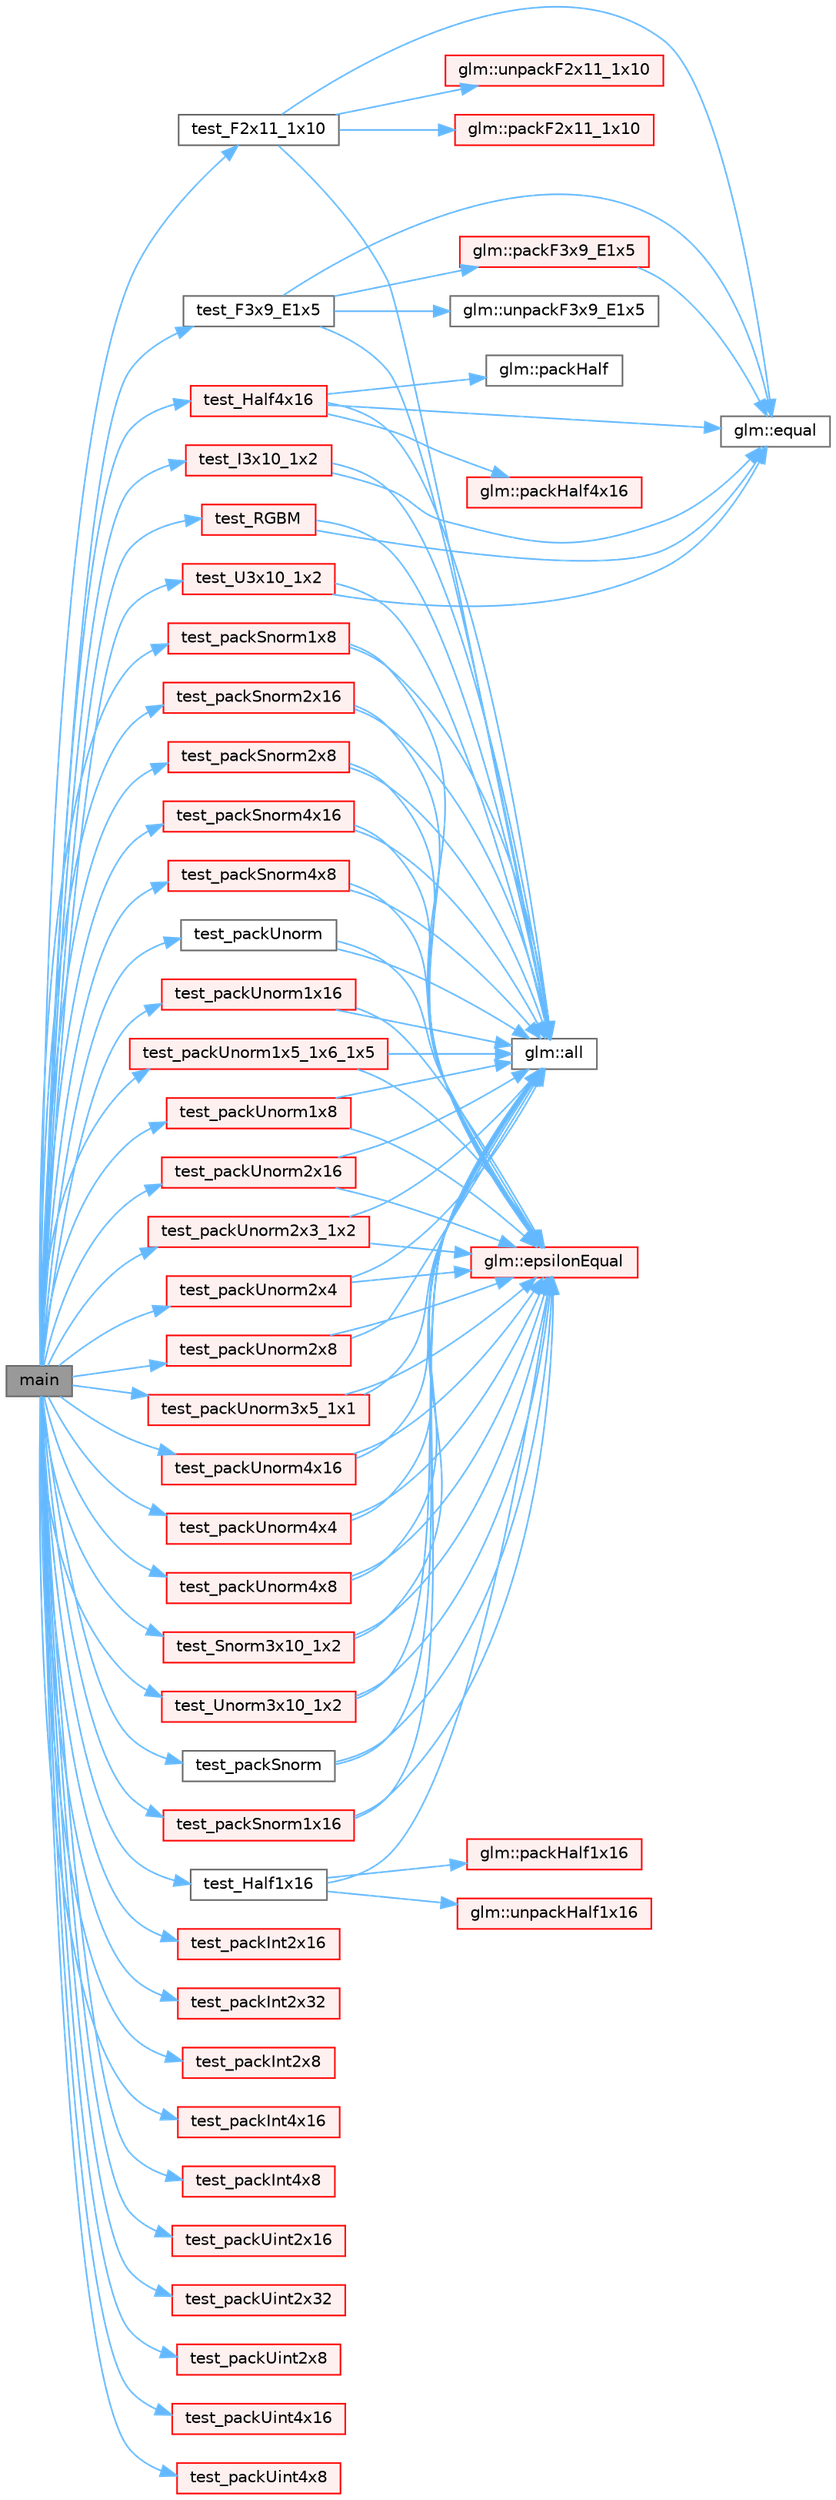 digraph "main"
{
 // LATEX_PDF_SIZE
  bgcolor="transparent";
  edge [fontname=Helvetica,fontsize=10,labelfontname=Helvetica,labelfontsize=10];
  node [fontname=Helvetica,fontsize=10,shape=box,height=0.2,width=0.4];
  rankdir="LR";
  Node1 [id="Node000001",label="main",height=0.2,width=0.4,color="gray40", fillcolor="grey60", style="filled", fontcolor="black",tooltip=" "];
  Node1 -> Node2 [id="edge205_Node000001_Node000002",color="steelblue1",style="solid",tooltip=" "];
  Node2 [id="Node000002",label="test_F2x11_1x10",height=0.2,width=0.4,color="grey40", fillcolor="white", style="filled",URL="$_classes_2lib_2glm_2test_2gtc_2gtc__packing_8cpp.html#a5deba3b2a73e59b96d0f5ebac8e37f96",tooltip=" "];
  Node2 -> Node3 [id="edge206_Node000002_Node000003",color="steelblue1",style="solid",tooltip=" "];
  Node3 [id="Node000003",label="glm::all",height=0.2,width=0.4,color="grey40", fillcolor="white", style="filled",URL="$group__core__func__vector__relational.html#ga87e53f50b679f5f95c5cb4780311b3dd",tooltip=" "];
  Node2 -> Node4 [id="edge207_Node000002_Node000004",color="steelblue1",style="solid",tooltip=" "];
  Node4 [id="Node000004",label="glm::equal",height=0.2,width=0.4,color="grey40", fillcolor="white", style="filled",URL="$group__core__func__vector__relational.html#gaf539cf490630ba648dfd6e36aef910a1",tooltip=" "];
  Node2 -> Node5 [id="edge208_Node000002_Node000005",color="steelblue1",style="solid",tooltip=" "];
  Node5 [id="Node000005",label="glm::packF2x11_1x10",height=0.2,width=0.4,color="red", fillcolor="#FFF0F0", style="filled",URL="$group__gtc__packing.html#ga8c2a0eeee677ca4dafd9e093d9e81062",tooltip=" "];
  Node2 -> Node12 [id="edge209_Node000002_Node000012",color="steelblue1",style="solid",tooltip=" "];
  Node12 [id="Node000012",label="glm::unpackF2x11_1x10",height=0.2,width=0.4,color="red", fillcolor="#FFF0F0", style="filled",URL="$group__gtc__packing.html#ga8b9c7991eb021d95c778bf5c0b2f7824",tooltip=" "];
  Node1 -> Node17 [id="edge210_Node000001_Node000017",color="steelblue1",style="solid",tooltip=" "];
  Node17 [id="Node000017",label="test_F3x9_E1x5",height=0.2,width=0.4,color="grey40", fillcolor="white", style="filled",URL="$_classes_2lib_2glm_2test_2gtc_2gtc__packing_8cpp.html#a182c28bfc11ce677df25e198ee15324c",tooltip=" "];
  Node17 -> Node3 [id="edge211_Node000017_Node000003",color="steelblue1",style="solid",tooltip=" "];
  Node17 -> Node4 [id="edge212_Node000017_Node000004",color="steelblue1",style="solid",tooltip=" "];
  Node17 -> Node18 [id="edge213_Node000017_Node000018",color="steelblue1",style="solid",tooltip=" "];
  Node18 [id="Node000018",label="glm::packF3x9_E1x5",height=0.2,width=0.4,color="red", fillcolor="#FFF0F0", style="filled",URL="$group__gtc__packing.html#ga0984f9598edc648d59a9643d9a61b121",tooltip=" "];
  Node18 -> Node4 [id="edge214_Node000018_Node000004",color="steelblue1",style="solid",tooltip=" "];
  Node17 -> Node20 [id="edge215_Node000017_Node000020",color="steelblue1",style="solid",tooltip=" "];
  Node20 [id="Node000020",label="glm::unpackF3x9_E1x5",height=0.2,width=0.4,color="grey40", fillcolor="white", style="filled",URL="$group__gtc__packing.html#ga15d8845a31e1e55d493803d0c8cb5910",tooltip=" "];
  Node1 -> Node21 [id="edge216_Node000001_Node000021",color="steelblue1",style="solid",tooltip=" "];
  Node21 [id="Node000021",label="test_Half1x16",height=0.2,width=0.4,color="grey40", fillcolor="white", style="filled",URL="$_classes_2lib_2glm_2test_2gtc_2gtc__packing_8cpp.html#af51579c8488598f8f63e78a7da290e72",tooltip=" "];
  Node21 -> Node22 [id="edge217_Node000021_Node000022",color="steelblue1",style="solid",tooltip=" "];
  Node22 [id="Node000022",label="glm::epsilonEqual",height=0.2,width=0.4,color="red", fillcolor="#FFF0F0", style="filled",URL="$group__gtc__epsilon.html#ga7f8df975688289781ee26998c73d6798",tooltip=" "];
  Node21 -> Node26 [id="edge218_Node000021_Node000026",color="steelblue1",style="solid",tooltip=" "];
  Node26 [id="Node000026",label="glm::packHalf1x16",height=0.2,width=0.4,color="red", fillcolor="#FFF0F0", style="filled",URL="$group__gtc__packing.html#gaba534b320836a35372e00af5771dd1a2",tooltip=" "];
  Node21 -> Node30 [id="edge219_Node000021_Node000030",color="steelblue1",style="solid",tooltip=" "];
  Node30 [id="Node000030",label="glm::unpackHalf1x16",height=0.2,width=0.4,color="red", fillcolor="#FFF0F0", style="filled",URL="$group__gtc__packing.html#gaa6eebcdfc746584b7d1823f1d5344fed",tooltip=" "];
  Node1 -> Node32 [id="edge220_Node000001_Node000032",color="steelblue1",style="solid",tooltip=" "];
  Node32 [id="Node000032",label="test_Half4x16",height=0.2,width=0.4,color="red", fillcolor="#FFF0F0", style="filled",URL="$_classes_2lib_2glm_2test_2gtc_2gtc__packing_8cpp.html#a5b3e35d1cf0b3b0e349ebec1bad3f9d2",tooltip=" "];
  Node32 -> Node3 [id="edge221_Node000032_Node000003",color="steelblue1",style="solid",tooltip=" "];
  Node32 -> Node4 [id="edge222_Node000032_Node000004",color="steelblue1",style="solid",tooltip=" "];
  Node32 -> Node33 [id="edge223_Node000032_Node000033",color="steelblue1",style="solid",tooltip=" "];
  Node33 [id="Node000033",label="glm::packHalf",height=0.2,width=0.4,color="grey40", fillcolor="white", style="filled",URL="$group__gtc__packing.html#ga72b41f62169feb06d2c86613b8e1e6bf",tooltip=" "];
  Node32 -> Node34 [id="edge224_Node000032_Node000034",color="steelblue1",style="solid",tooltip=" "];
  Node34 [id="Node000034",label="glm::packHalf4x16",height=0.2,width=0.4,color="red", fillcolor="#FFF0F0", style="filled",URL="$group__gtc__packing.html#ga8104f0b719b7792491f2b789a6dd6f96",tooltip=" "];
  Node1 -> Node37 [id="edge225_Node000001_Node000037",color="steelblue1",style="solid",tooltip=" "];
  Node37 [id="Node000037",label="test_I3x10_1x2",height=0.2,width=0.4,color="red", fillcolor="#FFF0F0", style="filled",URL="$_classes_2lib_2glm_2test_2gtc_2gtc__packing_8cpp.html#a8fabdbf375222ab180e84f7c882fee45",tooltip=" "];
  Node37 -> Node3 [id="edge226_Node000037_Node000003",color="steelblue1",style="solid",tooltip=" "];
  Node37 -> Node4 [id="edge227_Node000037_Node000004",color="steelblue1",style="solid",tooltip=" "];
  Node1 -> Node40 [id="edge228_Node000001_Node000040",color="steelblue1",style="solid",tooltip=" "];
  Node40 [id="Node000040",label="test_packInt2x16",height=0.2,width=0.4,color="red", fillcolor="#FFF0F0", style="filled",URL="$_classes_2lib_2glm_2test_2gtc_2gtc__packing_8cpp.html#afbc03e05ff1e8da3bd26de0b8e297758",tooltip=" "];
  Node1 -> Node43 [id="edge229_Node000001_Node000043",color="steelblue1",style="solid",tooltip=" "];
  Node43 [id="Node000043",label="test_packInt2x32",height=0.2,width=0.4,color="red", fillcolor="#FFF0F0", style="filled",URL="$_classes_2lib_2glm_2test_2gtc_2gtc__packing_8cpp.html#a5a1a451bb454aea8fb3744fe534e4ffe",tooltip=" "];
  Node1 -> Node46 [id="edge230_Node000001_Node000046",color="steelblue1",style="solid",tooltip=" "];
  Node46 [id="Node000046",label="test_packInt2x8",height=0.2,width=0.4,color="red", fillcolor="#FFF0F0", style="filled",URL="$_classes_2lib_2glm_2test_2gtc_2gtc__packing_8cpp.html#aa064631e12d4ee56ecd772ebcbf55d48",tooltip=" "];
  Node1 -> Node49 [id="edge231_Node000001_Node000049",color="steelblue1",style="solid",tooltip=" "];
  Node49 [id="Node000049",label="test_packInt4x16",height=0.2,width=0.4,color="red", fillcolor="#FFF0F0", style="filled",URL="$_classes_2lib_2glm_2test_2gtc_2gtc__packing_8cpp.html#a7a8da1efd79a5b83f8c1b9f4c9c258d3",tooltip=" "];
  Node1 -> Node52 [id="edge232_Node000001_Node000052",color="steelblue1",style="solid",tooltip=" "];
  Node52 [id="Node000052",label="test_packInt4x8",height=0.2,width=0.4,color="red", fillcolor="#FFF0F0", style="filled",URL="$_classes_2lib_2glm_2test_2gtc_2gtc__packing_8cpp.html#ad53421289dfeb0b4353e4a219bc119b0",tooltip=" "];
  Node1 -> Node55 [id="edge233_Node000001_Node000055",color="steelblue1",style="solid",tooltip=" "];
  Node55 [id="Node000055",label="test_packSnorm",height=0.2,width=0.4,color="grey40", fillcolor="white", style="filled",URL="$_classes_2lib_2glm_2test_2gtc_2gtc__packing_8cpp.html#aa15232b93a8e254b50d179b0cf6e818f",tooltip=" "];
  Node55 -> Node3 [id="edge234_Node000055_Node000003",color="steelblue1",style="solid",tooltip=" "];
  Node55 -> Node22 [id="edge235_Node000055_Node000022",color="steelblue1",style="solid",tooltip=" "];
  Node1 -> Node56 [id="edge236_Node000001_Node000056",color="steelblue1",style="solid",tooltip=" "];
  Node56 [id="Node000056",label="test_packSnorm1x16",height=0.2,width=0.4,color="red", fillcolor="#FFF0F0", style="filled",URL="$_classes_2lib_2glm_2test_2gtc_2gtc__packing_8cpp.html#a4f781e6f7bf84d719a4050995fa0a695",tooltip=" "];
  Node56 -> Node3 [id="edge237_Node000056_Node000003",color="steelblue1",style="solid",tooltip=" "];
  Node56 -> Node22 [id="edge238_Node000056_Node000022",color="steelblue1",style="solid",tooltip=" "];
  Node1 -> Node59 [id="edge239_Node000001_Node000059",color="steelblue1",style="solid",tooltip=" "];
  Node59 [id="Node000059",label="test_packSnorm1x8",height=0.2,width=0.4,color="red", fillcolor="#FFF0F0", style="filled",URL="$_classes_2lib_2glm_2test_2gtc_2gtc__packing_8cpp.html#ad5d17d6dbdcce8a17ec95dd1627222b3",tooltip=" "];
  Node59 -> Node3 [id="edge240_Node000059_Node000003",color="steelblue1",style="solid",tooltip=" "];
  Node59 -> Node22 [id="edge241_Node000059_Node000022",color="steelblue1",style="solid",tooltip=" "];
  Node1 -> Node62 [id="edge242_Node000001_Node000062",color="steelblue1",style="solid",tooltip=" "];
  Node62 [id="Node000062",label="test_packSnorm2x16",height=0.2,width=0.4,color="red", fillcolor="#FFF0F0", style="filled",URL="$_classes_2lib_2glm_2test_2gtc_2gtc__packing_8cpp.html#aaeef6a702d367dfa17d6d4d0d2a282ce",tooltip=" "];
  Node62 -> Node3 [id="edge243_Node000062_Node000003",color="steelblue1",style="solid",tooltip=" "];
  Node62 -> Node22 [id="edge244_Node000062_Node000022",color="steelblue1",style="solid",tooltip=" "];
  Node1 -> Node65 [id="edge245_Node000001_Node000065",color="steelblue1",style="solid",tooltip=" "];
  Node65 [id="Node000065",label="test_packSnorm2x8",height=0.2,width=0.4,color="red", fillcolor="#FFF0F0", style="filled",URL="$_classes_2lib_2glm_2test_2gtc_2gtc__packing_8cpp.html#a2ce2ca16a21f56f14abddad7622b0bad",tooltip=" "];
  Node65 -> Node3 [id="edge246_Node000065_Node000003",color="steelblue1",style="solid",tooltip=" "];
  Node65 -> Node22 [id="edge247_Node000065_Node000022",color="steelblue1",style="solid",tooltip=" "];
  Node1 -> Node68 [id="edge248_Node000001_Node000068",color="steelblue1",style="solid",tooltip=" "];
  Node68 [id="Node000068",label="test_packSnorm4x16",height=0.2,width=0.4,color="red", fillcolor="#FFF0F0", style="filled",URL="$_classes_2lib_2glm_2test_2gtc_2gtc__packing_8cpp.html#ae9a315e01c4c3fc2cc744f6d7e8cfdfb",tooltip=" "];
  Node68 -> Node3 [id="edge249_Node000068_Node000003",color="steelblue1",style="solid",tooltip=" "];
  Node68 -> Node22 [id="edge250_Node000068_Node000022",color="steelblue1",style="solid",tooltip=" "];
  Node1 -> Node71 [id="edge251_Node000001_Node000071",color="steelblue1",style="solid",tooltip=" "];
  Node71 [id="Node000071",label="test_packSnorm4x8",height=0.2,width=0.4,color="red", fillcolor="#FFF0F0", style="filled",URL="$_classes_2lib_2glm_2test_2gtc_2gtc__packing_8cpp.html#a5cd15dbfd8e0e4b07d0da6655782585b",tooltip=" "];
  Node71 -> Node3 [id="edge252_Node000071_Node000003",color="steelblue1",style="solid",tooltip=" "];
  Node71 -> Node22 [id="edge253_Node000071_Node000022",color="steelblue1",style="solid",tooltip=" "];
  Node1 -> Node74 [id="edge254_Node000001_Node000074",color="steelblue1",style="solid",tooltip=" "];
  Node74 [id="Node000074",label="test_packUint2x16",height=0.2,width=0.4,color="red", fillcolor="#FFF0F0", style="filled",URL="$_classes_2lib_2glm_2test_2gtc_2gtc__packing_8cpp.html#abff92968a7ea7276d5e5a88d522b0f68",tooltip=" "];
  Node1 -> Node77 [id="edge255_Node000001_Node000077",color="steelblue1",style="solid",tooltip=" "];
  Node77 [id="Node000077",label="test_packUint2x32",height=0.2,width=0.4,color="red", fillcolor="#FFF0F0", style="filled",URL="$_classes_2lib_2glm_2test_2gtc_2gtc__packing_8cpp.html#a93242933af3ca52baeb9636bf9d602a8",tooltip=" "];
  Node1 -> Node80 [id="edge256_Node000001_Node000080",color="steelblue1",style="solid",tooltip=" "];
  Node80 [id="Node000080",label="test_packUint2x8",height=0.2,width=0.4,color="red", fillcolor="#FFF0F0", style="filled",URL="$_classes_2lib_2glm_2test_2gtc_2gtc__packing_8cpp.html#a5bab533b5d3feb2b2e641d0d1fc81227",tooltip=" "];
  Node1 -> Node83 [id="edge257_Node000001_Node000083",color="steelblue1",style="solid",tooltip=" "];
  Node83 [id="Node000083",label="test_packUint4x16",height=0.2,width=0.4,color="red", fillcolor="#FFF0F0", style="filled",URL="$_classes_2lib_2glm_2test_2gtc_2gtc__packing_8cpp.html#a48cf0f550bd90ac0b4999d45896b19d8",tooltip=" "];
  Node1 -> Node86 [id="edge258_Node000001_Node000086",color="steelblue1",style="solid",tooltip=" "];
  Node86 [id="Node000086",label="test_packUint4x8",height=0.2,width=0.4,color="red", fillcolor="#FFF0F0", style="filled",URL="$_classes_2lib_2glm_2test_2gtc_2gtc__packing_8cpp.html#a73d094b70fea3e335d1a6f5e61878264",tooltip=" "];
  Node1 -> Node89 [id="edge259_Node000001_Node000089",color="steelblue1",style="solid",tooltip=" "];
  Node89 [id="Node000089",label="test_packUnorm",height=0.2,width=0.4,color="grey40", fillcolor="white", style="filled",URL="$_classes_2lib_2glm_2test_2gtc_2gtc__packing_8cpp.html#a98f1094da9884a4c0c33e3fb2462e2c3",tooltip=" "];
  Node89 -> Node3 [id="edge260_Node000089_Node000003",color="steelblue1",style="solid",tooltip=" "];
  Node89 -> Node22 [id="edge261_Node000089_Node000022",color="steelblue1",style="solid",tooltip=" "];
  Node1 -> Node90 [id="edge262_Node000001_Node000090",color="steelblue1",style="solid",tooltip=" "];
  Node90 [id="Node000090",label="test_packUnorm1x16",height=0.2,width=0.4,color="red", fillcolor="#FFF0F0", style="filled",URL="$_classes_2lib_2glm_2test_2gtc_2gtc__packing_8cpp.html#ad90252482bcd6af86ae869baea6d6377",tooltip=" "];
  Node90 -> Node3 [id="edge263_Node000090_Node000003",color="steelblue1",style="solid",tooltip=" "];
  Node90 -> Node22 [id="edge264_Node000090_Node000022",color="steelblue1",style="solid",tooltip=" "];
  Node1 -> Node93 [id="edge265_Node000001_Node000093",color="steelblue1",style="solid",tooltip=" "];
  Node93 [id="Node000093",label="test_packUnorm1x5_1x6_1x5",height=0.2,width=0.4,color="red", fillcolor="#FFF0F0", style="filled",URL="$_classes_2lib_2glm_2test_2gtc_2gtc__packing_8cpp.html#a59b33327350d9d57223b1c392c176231",tooltip=" "];
  Node93 -> Node3 [id="edge266_Node000093_Node000003",color="steelblue1",style="solid",tooltip=" "];
  Node93 -> Node22 [id="edge267_Node000093_Node000022",color="steelblue1",style="solid",tooltip=" "];
  Node1 -> Node96 [id="edge268_Node000001_Node000096",color="steelblue1",style="solid",tooltip=" "];
  Node96 [id="Node000096",label="test_packUnorm1x8",height=0.2,width=0.4,color="red", fillcolor="#FFF0F0", style="filled",URL="$_classes_2lib_2glm_2test_2gtc_2gtc__packing_8cpp.html#a2ae0d494de2adb718e7b46675563c0bf",tooltip=" "];
  Node96 -> Node3 [id="edge269_Node000096_Node000003",color="steelblue1",style="solid",tooltip=" "];
  Node96 -> Node22 [id="edge270_Node000096_Node000022",color="steelblue1",style="solid",tooltip=" "];
  Node1 -> Node99 [id="edge271_Node000001_Node000099",color="steelblue1",style="solid",tooltip=" "];
  Node99 [id="Node000099",label="test_packUnorm2x16",height=0.2,width=0.4,color="red", fillcolor="#FFF0F0", style="filled",URL="$_classes_2lib_2glm_2test_2gtc_2gtc__packing_8cpp.html#ab85398a9956e1eed1b212188c6c1be0b",tooltip=" "];
  Node99 -> Node3 [id="edge272_Node000099_Node000003",color="steelblue1",style="solid",tooltip=" "];
  Node99 -> Node22 [id="edge273_Node000099_Node000022",color="steelblue1",style="solid",tooltip=" "];
  Node1 -> Node102 [id="edge274_Node000001_Node000102",color="steelblue1",style="solid",tooltip=" "];
  Node102 [id="Node000102",label="test_packUnorm2x3_1x2",height=0.2,width=0.4,color="red", fillcolor="#FFF0F0", style="filled",URL="$_classes_2lib_2glm_2test_2gtc_2gtc__packing_8cpp.html#a0a17cc24450d2adde0bf8c42bb839002",tooltip=" "];
  Node102 -> Node3 [id="edge275_Node000102_Node000003",color="steelblue1",style="solid",tooltip=" "];
  Node102 -> Node22 [id="edge276_Node000102_Node000022",color="steelblue1",style="solid",tooltip=" "];
  Node1 -> Node105 [id="edge277_Node000001_Node000105",color="steelblue1",style="solid",tooltip=" "];
  Node105 [id="Node000105",label="test_packUnorm2x4",height=0.2,width=0.4,color="red", fillcolor="#FFF0F0", style="filled",URL="$_classes_2lib_2glm_2test_2gtc_2gtc__packing_8cpp.html#a85e662300c553d581bdb4f0a13f2f699",tooltip=" "];
  Node105 -> Node3 [id="edge278_Node000105_Node000003",color="steelblue1",style="solid",tooltip=" "];
  Node105 -> Node22 [id="edge279_Node000105_Node000022",color="steelblue1",style="solid",tooltip=" "];
  Node1 -> Node108 [id="edge280_Node000001_Node000108",color="steelblue1",style="solid",tooltip=" "];
  Node108 [id="Node000108",label="test_packUnorm2x8",height=0.2,width=0.4,color="red", fillcolor="#FFF0F0", style="filled",URL="$_classes_2lib_2glm_2test_2gtc_2gtc__packing_8cpp.html#a5588ff04021863b749ccd75d524400e1",tooltip=" "];
  Node108 -> Node3 [id="edge281_Node000108_Node000003",color="steelblue1",style="solid",tooltip=" "];
  Node108 -> Node22 [id="edge282_Node000108_Node000022",color="steelblue1",style="solid",tooltip=" "];
  Node1 -> Node111 [id="edge283_Node000001_Node000111",color="steelblue1",style="solid",tooltip=" "];
  Node111 [id="Node000111",label="test_packUnorm3x5_1x1",height=0.2,width=0.4,color="red", fillcolor="#FFF0F0", style="filled",URL="$_classes_2lib_2glm_2test_2gtc_2gtc__packing_8cpp.html#a02c90947810f8a4bad93f6dbeed8b556",tooltip=" "];
  Node111 -> Node3 [id="edge284_Node000111_Node000003",color="steelblue1",style="solid",tooltip=" "];
  Node111 -> Node22 [id="edge285_Node000111_Node000022",color="steelblue1",style="solid",tooltip=" "];
  Node1 -> Node114 [id="edge286_Node000001_Node000114",color="steelblue1",style="solid",tooltip=" "];
  Node114 [id="Node000114",label="test_packUnorm4x16",height=0.2,width=0.4,color="red", fillcolor="#FFF0F0", style="filled",URL="$_classes_2lib_2glm_2test_2gtc_2gtc__packing_8cpp.html#a900a8f703a7370be13aa375d22579fe1",tooltip=" "];
  Node114 -> Node3 [id="edge287_Node000114_Node000003",color="steelblue1",style="solid",tooltip=" "];
  Node114 -> Node22 [id="edge288_Node000114_Node000022",color="steelblue1",style="solid",tooltip=" "];
  Node1 -> Node117 [id="edge289_Node000001_Node000117",color="steelblue1",style="solid",tooltip=" "];
  Node117 [id="Node000117",label="test_packUnorm4x4",height=0.2,width=0.4,color="red", fillcolor="#FFF0F0", style="filled",URL="$_classes_2lib_2glm_2test_2gtc_2gtc__packing_8cpp.html#ad1087f348431279e02e26b227e12746e",tooltip=" "];
  Node117 -> Node3 [id="edge290_Node000117_Node000003",color="steelblue1",style="solid",tooltip=" "];
  Node117 -> Node22 [id="edge291_Node000117_Node000022",color="steelblue1",style="solid",tooltip=" "];
  Node1 -> Node120 [id="edge292_Node000001_Node000120",color="steelblue1",style="solid",tooltip=" "];
  Node120 [id="Node000120",label="test_packUnorm4x8",height=0.2,width=0.4,color="red", fillcolor="#FFF0F0", style="filled",URL="$_classes_2lib_2glm_2test_2gtc_2gtc__packing_8cpp.html#a938375eb468373cea63e48e87046de96",tooltip=" "];
  Node120 -> Node3 [id="edge293_Node000120_Node000003",color="steelblue1",style="solid",tooltip=" "];
  Node120 -> Node22 [id="edge294_Node000120_Node000022",color="steelblue1",style="solid",tooltip=" "];
  Node1 -> Node123 [id="edge295_Node000001_Node000123",color="steelblue1",style="solid",tooltip=" "];
  Node123 [id="Node000123",label="test_RGBM",height=0.2,width=0.4,color="red", fillcolor="#FFF0F0", style="filled",URL="$_classes_2lib_2glm_2test_2gtc_2gtc__packing_8cpp.html#af92704c59c09b16ac51aaccb2666a255",tooltip=" "];
  Node123 -> Node3 [id="edge296_Node000123_Node000003",color="steelblue1",style="solid",tooltip=" "];
  Node123 -> Node4 [id="edge297_Node000123_Node000004",color="steelblue1",style="solid",tooltip=" "];
  Node1 -> Node126 [id="edge298_Node000001_Node000126",color="steelblue1",style="solid",tooltip=" "];
  Node126 [id="Node000126",label="test_Snorm3x10_1x2",height=0.2,width=0.4,color="red", fillcolor="#FFF0F0", style="filled",URL="$_classes_2lib_2glm_2test_2gtc_2gtc__packing_8cpp.html#a6ce0bbd0d4be347e73dad30367e9d11f",tooltip=" "];
  Node126 -> Node3 [id="edge299_Node000126_Node000003",color="steelblue1",style="solid",tooltip=" "];
  Node126 -> Node22 [id="edge300_Node000126_Node000022",color="steelblue1",style="solid",tooltip=" "];
  Node1 -> Node129 [id="edge301_Node000001_Node000129",color="steelblue1",style="solid",tooltip=" "];
  Node129 [id="Node000129",label="test_U3x10_1x2",height=0.2,width=0.4,color="red", fillcolor="#FFF0F0", style="filled",URL="$_classes_2lib_2glm_2test_2gtc_2gtc__packing_8cpp.html#ab531caa9c1868fadb16ca3cbaca824f3",tooltip=" "];
  Node129 -> Node3 [id="edge302_Node000129_Node000003",color="steelblue1",style="solid",tooltip=" "];
  Node129 -> Node4 [id="edge303_Node000129_Node000004",color="steelblue1",style="solid",tooltip=" "];
  Node1 -> Node132 [id="edge304_Node000001_Node000132",color="steelblue1",style="solid",tooltip=" "];
  Node132 [id="Node000132",label="test_Unorm3x10_1x2",height=0.2,width=0.4,color="red", fillcolor="#FFF0F0", style="filled",URL="$_classes_2lib_2glm_2test_2gtc_2gtc__packing_8cpp.html#a543d28ae650cc7f5ae5619878475b67a",tooltip=" "];
  Node132 -> Node3 [id="edge305_Node000132_Node000003",color="steelblue1",style="solid",tooltip=" "];
  Node132 -> Node22 [id="edge306_Node000132_Node000022",color="steelblue1",style="solid",tooltip=" "];
}
